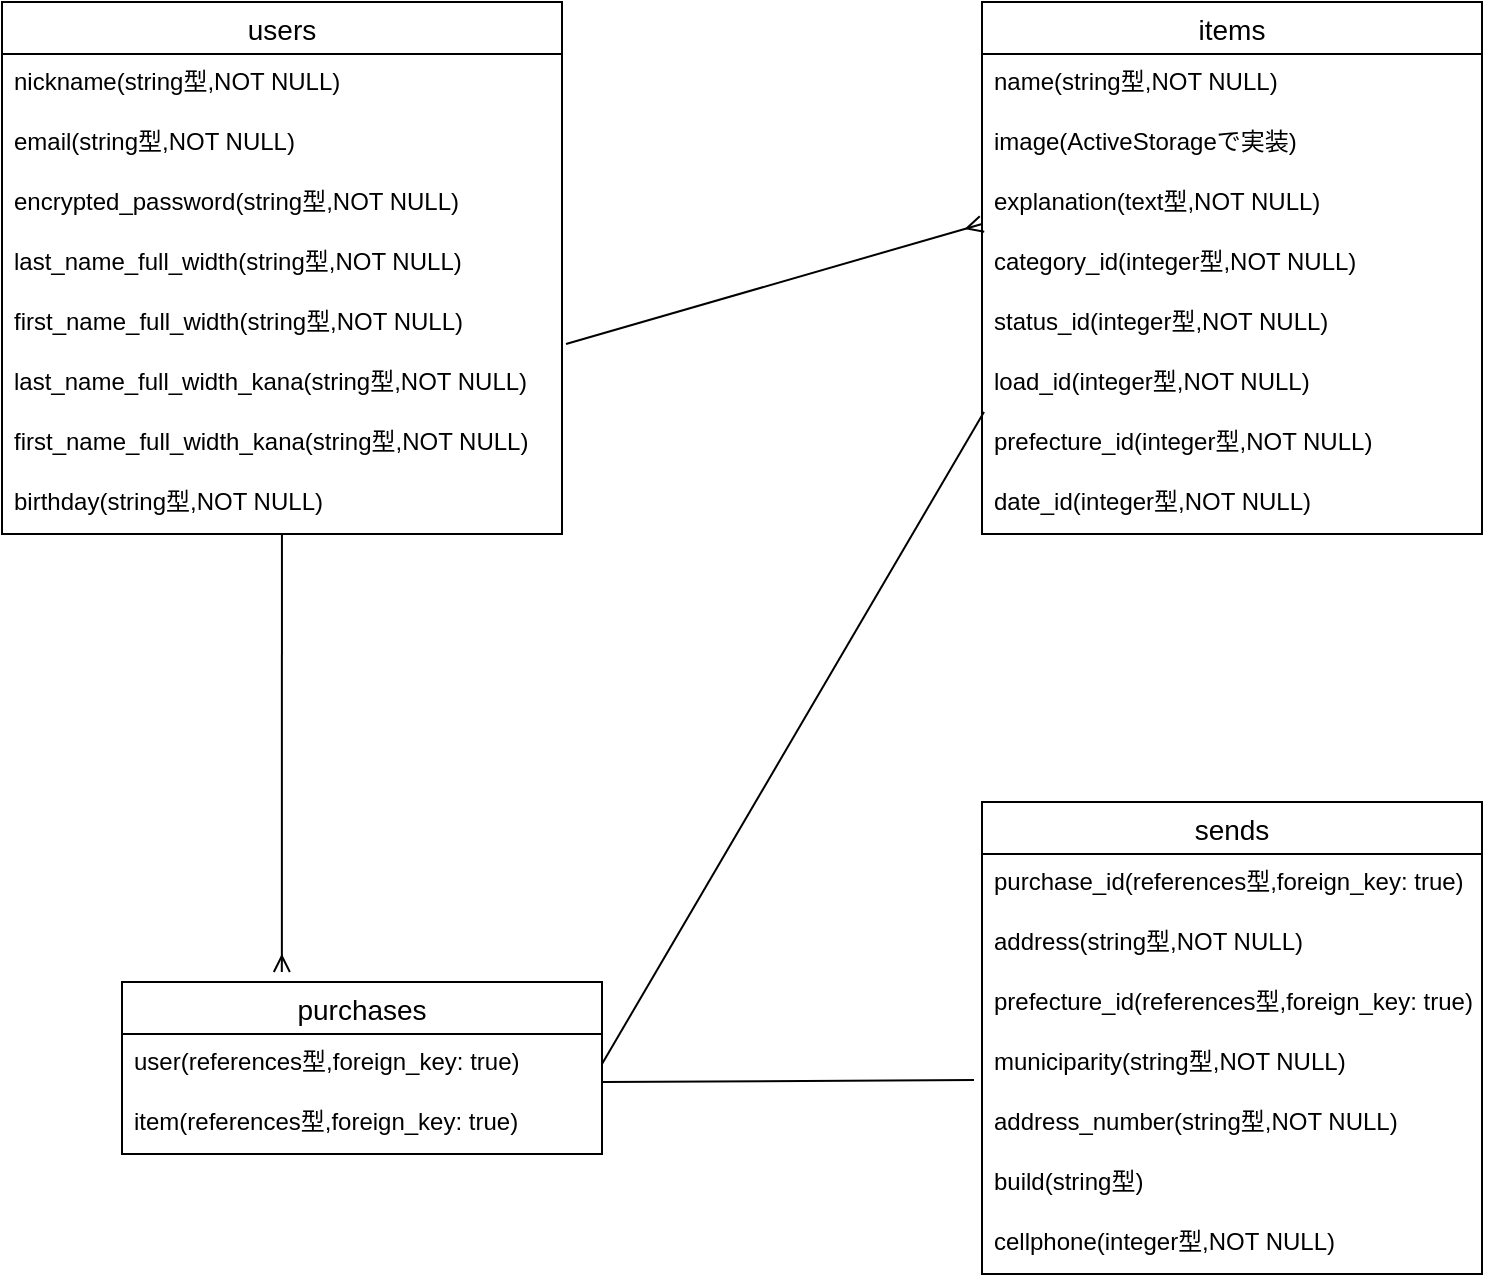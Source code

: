 <mxfile>
    <diagram id="f2KvVaiq5AEkNpU1tTmE" name="ページ1">
        <mxGraphModel dx="971" dy="563" grid="1" gridSize="10" guides="1" tooltips="1" connect="1" arrows="1" fold="1" page="1" pageScale="1" pageWidth="827" pageHeight="1169" math="0" shadow="0">
            <root>
                <mxCell id="0"/>
                <mxCell id="1" parent="0"/>
                <mxCell id="L8Xzo93w9vz1cM3j3J0p-69" style="edgeStyle=none;rounded=0;sketch=0;orthogonalLoop=1;jettySize=auto;html=1;endArrow=ERmany;endFill=0;entryX=0.333;entryY=-0.058;entryDx=0;entryDy=0;entryPerimeter=0;" edge="1" parent="1" source="2" target="10">
                    <mxGeometry relative="1" as="geometry">
                        <mxPoint x="200" y="487" as="targetPoint"/>
                    </mxGeometry>
                </mxCell>
                <mxCell id="2" value="users" style="swimlane;fontStyle=0;childLayout=stackLayout;horizontal=1;startSize=26;horizontalStack=0;resizeParent=1;resizeParentMax=0;resizeLast=0;collapsible=1;marginBottom=0;align=center;fontSize=14;labelBackgroundColor=#ffffff;" parent="1" vertex="1">
                    <mxGeometry x="60" y="60" width="280" height="266" as="geometry">
                        <mxRectangle x="-10" y="80" width="50" height="26" as="alternateBounds"/>
                    </mxGeometry>
                </mxCell>
                <mxCell id="3" value="nickname(string型,NOT NULL)" style="text;strokeColor=none;fillColor=none;spacingLeft=4;spacingRight=4;overflow=hidden;rotatable=0;points=[[0,0.5],[1,0.5]];portConstraint=eastwest;fontSize=12;" parent="2" vertex="1">
                    <mxGeometry y="26" width="280" height="30" as="geometry"/>
                </mxCell>
                <mxCell id="4" value="email(string型,NOT NULL)" style="text;strokeColor=none;fillColor=none;spacingLeft=4;spacingRight=4;overflow=hidden;rotatable=0;points=[[0,0.5],[1,0.5]];portConstraint=eastwest;fontSize=12;" parent="2" vertex="1">
                    <mxGeometry y="56" width="280" height="30" as="geometry"/>
                </mxCell>
                <mxCell id="L8Xzo93w9vz1cM3j3J0p-18" value="encrypted_password(string型,NOT NULL)" style="text;strokeColor=none;fillColor=none;spacingLeft=4;spacingRight=4;overflow=hidden;rotatable=0;points=[[0,0.5],[1,0.5]];portConstraint=eastwest;fontSize=12;" parent="2" vertex="1">
                    <mxGeometry y="86" width="280" height="30" as="geometry"/>
                </mxCell>
                <mxCell id="L8Xzo93w9vz1cM3j3J0p-35" value="last_name_full_width(string型,NOT NULL)" style="text;strokeColor=none;fillColor=none;spacingLeft=4;spacingRight=4;overflow=hidden;rotatable=0;points=[[0,0.5],[1,0.5]];portConstraint=eastwest;fontSize=12;" vertex="1" parent="2">
                    <mxGeometry y="116" width="280" height="30" as="geometry"/>
                </mxCell>
                <mxCell id="L8Xzo93w9vz1cM3j3J0p-36" value="first_name_full_width(string型,NOT NULL)" style="text;strokeColor=none;fillColor=none;spacingLeft=4;spacingRight=4;overflow=hidden;rotatable=0;points=[[0,0.5],[1,0.5]];portConstraint=eastwest;fontSize=12;" vertex="1" parent="2">
                    <mxGeometry y="146" width="280" height="30" as="geometry"/>
                </mxCell>
                <mxCell id="L8Xzo93w9vz1cM3j3J0p-38" value="last_name_full_width_kana(string型,NOT NULL)" style="text;strokeColor=none;fillColor=none;spacingLeft=4;spacingRight=4;overflow=hidden;rotatable=0;points=[[0,0.5],[1,0.5]];portConstraint=eastwest;fontSize=12;" vertex="1" parent="2">
                    <mxGeometry y="176" width="280" height="30" as="geometry"/>
                </mxCell>
                <mxCell id="L8Xzo93w9vz1cM3j3J0p-39" value="first_name_full_width_kana(string型,NOT NULL)" style="text;strokeColor=none;fillColor=none;spacingLeft=4;spacingRight=4;overflow=hidden;rotatable=0;points=[[0,0.5],[1,0.5]];portConstraint=eastwest;fontSize=12;" vertex="1" parent="2">
                    <mxGeometry y="206" width="280" height="30" as="geometry"/>
                </mxCell>
                <mxCell id="L8Xzo93w9vz1cM3j3J0p-37" value="birthday(string型,NOT NULL)" style="text;strokeColor=none;fillColor=none;spacingLeft=4;spacingRight=4;overflow=hidden;rotatable=0;points=[[0,0.5],[1,0.5]];portConstraint=eastwest;fontSize=12;" vertex="1" parent="2">
                    <mxGeometry y="236" width="280" height="30" as="geometry"/>
                </mxCell>
                <mxCell id="6" value="items" style="swimlane;fontStyle=0;childLayout=stackLayout;horizontal=1;startSize=26;horizontalStack=0;resizeParent=1;resizeParentMax=0;resizeLast=0;collapsible=1;marginBottom=0;align=center;fontSize=14;labelBackgroundColor=#ffffff;" parent="1" vertex="1">
                    <mxGeometry x="550" y="60" width="250" height="266" as="geometry"/>
                </mxCell>
                <mxCell id="7" value="name(string型,NOT NULL)" style="text;strokeColor=none;fillColor=none;spacingLeft=4;spacingRight=4;overflow=hidden;rotatable=0;points=[[0,0.5],[1,0.5]];portConstraint=eastwest;fontSize=12;" parent="6" vertex="1">
                    <mxGeometry y="26" width="250" height="30" as="geometry"/>
                </mxCell>
                <mxCell id="L8Xzo93w9vz1cM3j3J0p-22" value="image(ActiveStorageで実装)" style="text;strokeColor=none;fillColor=none;spacingLeft=4;spacingRight=4;overflow=hidden;rotatable=0;points=[[0,0.5],[1,0.5]];portConstraint=eastwest;fontSize=12;" parent="6" vertex="1">
                    <mxGeometry y="56" width="250" height="30" as="geometry"/>
                </mxCell>
                <mxCell id="8" value="explanation(text型,NOT NULL)" style="text;strokeColor=none;fillColor=none;spacingLeft=4;spacingRight=4;overflow=hidden;rotatable=0;points=[[0,0.5],[1,0.5]];portConstraint=eastwest;fontSize=12;" parent="6" vertex="1">
                    <mxGeometry y="86" width="250" height="30" as="geometry"/>
                </mxCell>
                <mxCell id="L8Xzo93w9vz1cM3j3J0p-42" value="category_id(integer型,NOT NULL)" style="text;strokeColor=none;fillColor=none;spacingLeft=4;spacingRight=4;overflow=hidden;rotatable=0;points=[[0,0.5],[1,0.5]];portConstraint=eastwest;fontSize=12;" vertex="1" parent="6">
                    <mxGeometry y="116" width="250" height="30" as="geometry"/>
                </mxCell>
                <mxCell id="L8Xzo93w9vz1cM3j3J0p-43" value="status_id(integer型,NOT NULL)" style="text;strokeColor=none;fillColor=none;spacingLeft=4;spacingRight=4;overflow=hidden;rotatable=0;points=[[0,0.5],[1,0.5]];portConstraint=eastwest;fontSize=12;" vertex="1" parent="6">
                    <mxGeometry y="146" width="250" height="30" as="geometry"/>
                </mxCell>
                <mxCell id="L8Xzo93w9vz1cM3j3J0p-46" value="load_id(integer型,NOT NULL)" style="text;strokeColor=none;fillColor=none;spacingLeft=4;spacingRight=4;overflow=hidden;rotatable=0;points=[[0,0.5],[1,0.5]];portConstraint=eastwest;fontSize=12;" vertex="1" parent="6">
                    <mxGeometry y="176" width="250" height="30" as="geometry"/>
                </mxCell>
                <mxCell id="L8Xzo93w9vz1cM3j3J0p-44" value="prefecture_id(integer型,NOT NULL)" style="text;strokeColor=none;fillColor=none;spacingLeft=4;spacingRight=4;overflow=hidden;rotatable=0;points=[[0,0.5],[1,0.5]];portConstraint=eastwest;fontSize=12;" vertex="1" parent="6">
                    <mxGeometry y="206" width="250" height="30" as="geometry"/>
                </mxCell>
                <mxCell id="L8Xzo93w9vz1cM3j3J0p-45" value="date_id(integer型,NOT NULL)" style="text;strokeColor=none;fillColor=none;spacingLeft=4;spacingRight=4;overflow=hidden;rotatable=0;points=[[0,0.5],[1,0.5]];portConstraint=eastwest;fontSize=12;" vertex="1" parent="6">
                    <mxGeometry y="236" width="250" height="30" as="geometry"/>
                </mxCell>
                <mxCell id="10" value="purchases" style="swimlane;fontStyle=0;childLayout=stackLayout;horizontal=1;startSize=26;horizontalStack=0;resizeParent=1;resizeParentMax=0;resizeLast=0;collapsible=1;marginBottom=0;align=center;fontSize=14;labelBackgroundColor=#ffffff;" parent="1" vertex="1">
                    <mxGeometry x="120" y="550" width="240" height="86" as="geometry"/>
                </mxCell>
                <mxCell id="11" value="user(references型,foreign_key: true)" style="text;strokeColor=none;fillColor=none;spacingLeft=4;spacingRight=4;overflow=hidden;rotatable=0;points=[[0,0.5],[1,0.5]];portConstraint=eastwest;fontSize=12;" parent="10" vertex="1">
                    <mxGeometry y="26" width="240" height="30" as="geometry"/>
                </mxCell>
                <mxCell id="L8Xzo93w9vz1cM3j3J0p-73" value="item(references型,foreign_key: true)" style="text;strokeColor=none;fillColor=none;spacingLeft=4;spacingRight=4;overflow=hidden;rotatable=0;points=[[0,0.5],[1,0.5]];portConstraint=eastwest;fontSize=12;" vertex="1" parent="10">
                    <mxGeometry y="56" width="240" height="30" as="geometry"/>
                </mxCell>
                <mxCell id="14" value="sends" style="swimlane;fontStyle=0;childLayout=stackLayout;horizontal=1;startSize=26;horizontalStack=0;resizeParent=1;resizeParentMax=0;resizeLast=0;collapsible=1;marginBottom=0;align=center;fontSize=14;labelBackgroundColor=#ffffff;fillColor=none;" parent="1" vertex="1">
                    <mxGeometry x="550" y="460" width="250" height="236" as="geometry"/>
                </mxCell>
                <mxCell id="L8Xzo93w9vz1cM3j3J0p-53" value="purchase_id(references型,foreign_key: true)" style="text;strokeColor=none;fillColor=none;spacingLeft=4;spacingRight=4;overflow=hidden;rotatable=0;points=[[0,0.5],[1,0.5]];portConstraint=eastwest;fontSize=12;" vertex="1" parent="14">
                    <mxGeometry y="26" width="250" height="30" as="geometry"/>
                </mxCell>
                <mxCell id="L8Xzo93w9vz1cM3j3J0p-74" value="address(string型,NOT NULL)" style="text;strokeColor=none;fillColor=none;spacingLeft=4;spacingRight=4;overflow=hidden;rotatable=0;points=[[0,0.5],[1,0.5]];portConstraint=eastwest;fontSize=12;" vertex="1" parent="14">
                    <mxGeometry y="56" width="250" height="30" as="geometry"/>
                </mxCell>
                <mxCell id="L8Xzo93w9vz1cM3j3J0p-54" value="prefecture_id(references型,foreign_key: true)" style="text;strokeColor=none;fillColor=none;spacingLeft=4;spacingRight=4;overflow=hidden;rotatable=0;points=[[0,0.5],[1,0.5]];portConstraint=eastwest;fontSize=12;" vertex="1" parent="14">
                    <mxGeometry y="86" width="250" height="30" as="geometry"/>
                </mxCell>
                <mxCell id="L8Xzo93w9vz1cM3j3J0p-55" value="municiparity(string型,NOT NULL)" style="text;strokeColor=none;fillColor=none;spacingLeft=4;spacingRight=4;overflow=hidden;rotatable=0;points=[[0,0.5],[1,0.5]];portConstraint=eastwest;fontSize=12;" vertex="1" parent="14">
                    <mxGeometry y="116" width="250" height="30" as="geometry"/>
                </mxCell>
                <mxCell id="L8Xzo93w9vz1cM3j3J0p-56" value="address_number(string型,NOT NULL)" style="text;strokeColor=none;fillColor=none;spacingLeft=4;spacingRight=4;overflow=hidden;rotatable=0;points=[[0,0.5],[1,0.5]];portConstraint=eastwest;fontSize=12;" vertex="1" parent="14">
                    <mxGeometry y="146" width="250" height="30" as="geometry"/>
                </mxCell>
                <mxCell id="L8Xzo93w9vz1cM3j3J0p-57" value="build(string型)" style="text;strokeColor=none;fillColor=none;spacingLeft=4;spacingRight=4;overflow=hidden;rotatable=0;points=[[0,0.5],[1,0.5]];portConstraint=eastwest;fontSize=12;" vertex="1" parent="14">
                    <mxGeometry y="176" width="250" height="30" as="geometry"/>
                </mxCell>
                <mxCell id="L8Xzo93w9vz1cM3j3J0p-58" value="cellphone(integer型,NOT NULL)" style="text;strokeColor=none;fillColor=none;spacingLeft=4;spacingRight=4;overflow=hidden;rotatable=0;points=[[0,0.5],[1,0.5]];portConstraint=eastwest;fontSize=12;" vertex="1" parent="14">
                    <mxGeometry y="206" width="250" height="30" as="geometry"/>
                </mxCell>
                <mxCell id="L8Xzo93w9vz1cM3j3J0p-68" value="" style="endArrow=none;html=1;rounded=0;entryX=-0.016;entryY=0.767;entryDx=0;entryDy=0;entryPerimeter=0;" edge="1" parent="1" target="L8Xzo93w9vz1cM3j3J0p-55">
                    <mxGeometry relative="1" as="geometry">
                        <mxPoint x="360" y="600" as="sourcePoint"/>
                        <mxPoint x="480" y="600" as="targetPoint"/>
                    </mxGeometry>
                </mxCell>
                <mxCell id="L8Xzo93w9vz1cM3j3J0p-71" value="" style="endArrow=none;html=1;rounded=0;exitX=1;exitY=0.5;exitDx=0;exitDy=0;entryX=0.004;entryY=-0.033;entryDx=0;entryDy=0;entryPerimeter=0;" edge="1" parent="1" target="L8Xzo93w9vz1cM3j3J0p-44">
                    <mxGeometry relative="1" as="geometry">
                        <mxPoint x="360" y="591" as="sourcePoint"/>
                        <mxPoint x="570" y="410" as="targetPoint"/>
                        <Array as="points"/>
                    </mxGeometry>
                </mxCell>
                <mxCell id="L8Xzo93w9vz1cM3j3J0p-75" style="edgeStyle=none;rounded=0;sketch=0;orthogonalLoop=1;jettySize=auto;html=1;entryX=0;entryY=0.833;entryDx=0;entryDy=0;entryPerimeter=0;endArrow=ERmany;endFill=0;" edge="1" parent="1">
                    <mxGeometry relative="1" as="geometry">
                        <mxPoint x="342" y="231" as="sourcePoint"/>
                        <mxPoint x="550" y="170.99" as="targetPoint"/>
                    </mxGeometry>
                </mxCell>
            </root>
        </mxGraphModel>
    </diagram>
    <diagram id="RYkkzf8R0z0G2ljnwweK" name="ページ2">
        <mxGraphModel grid="1" gridSize="10" guides="1" tooltips="1" connect="1" arrows="1" page="1" fold="1" pageScale="1" pageWidth="827" pageHeight="1169" math="0" shadow="0">
            <root>
                <mxCell id="heTl9Oc1aLSBCjooEabN-0"/>
                <mxCell id="heTl9Oc1aLSBCjooEabN-1" parent="heTl9Oc1aLSBCjooEabN-0"/>
            </root>
        </mxGraphModel>
    </diagram>
</mxfile>